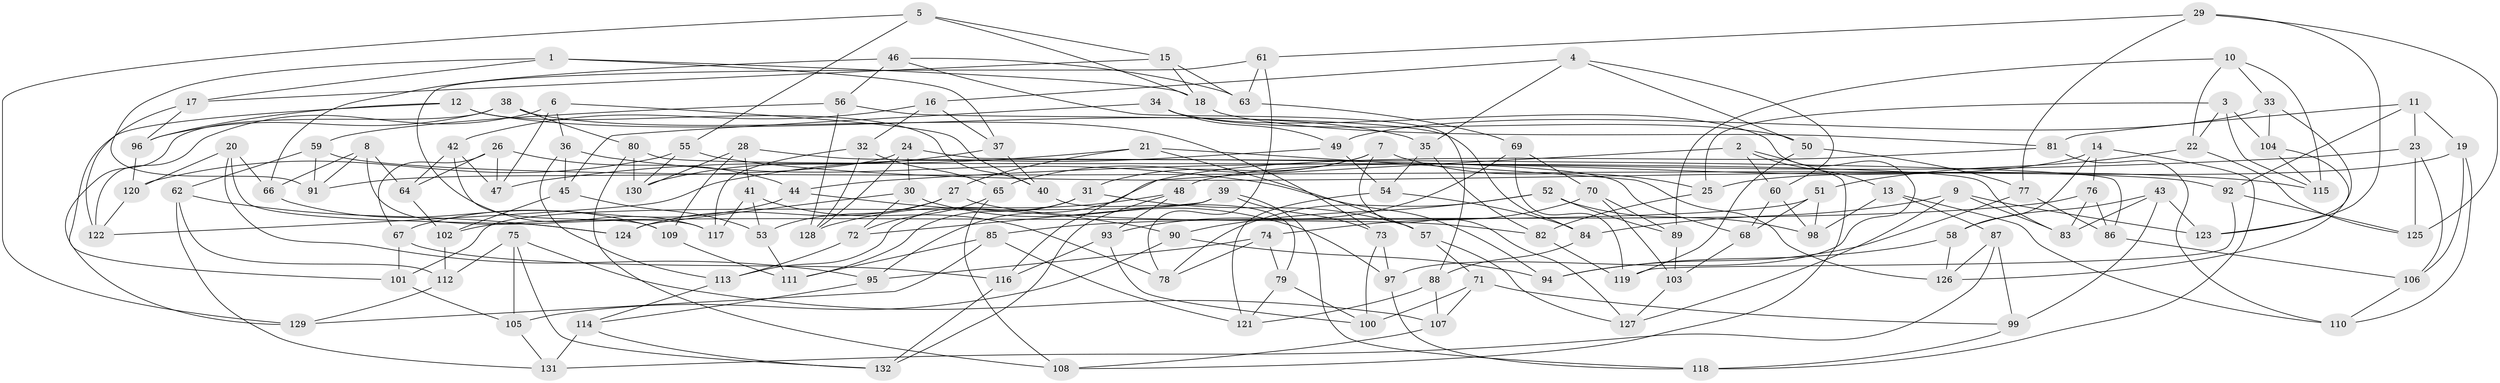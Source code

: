 // Generated by graph-tools (version 1.1) at 2025/16/03/09/25 04:16:20]
// undirected, 132 vertices, 264 edges
graph export_dot {
graph [start="1"]
  node [color=gray90,style=filled];
  1;
  2;
  3;
  4;
  5;
  6;
  7;
  8;
  9;
  10;
  11;
  12;
  13;
  14;
  15;
  16;
  17;
  18;
  19;
  20;
  21;
  22;
  23;
  24;
  25;
  26;
  27;
  28;
  29;
  30;
  31;
  32;
  33;
  34;
  35;
  36;
  37;
  38;
  39;
  40;
  41;
  42;
  43;
  44;
  45;
  46;
  47;
  48;
  49;
  50;
  51;
  52;
  53;
  54;
  55;
  56;
  57;
  58;
  59;
  60;
  61;
  62;
  63;
  64;
  65;
  66;
  67;
  68;
  69;
  70;
  71;
  72;
  73;
  74;
  75;
  76;
  77;
  78;
  79;
  80;
  81;
  82;
  83;
  84;
  85;
  86;
  87;
  88;
  89;
  90;
  91;
  92;
  93;
  94;
  95;
  96;
  97;
  98;
  99;
  100;
  101;
  102;
  103;
  104;
  105;
  106;
  107;
  108;
  109;
  110;
  111;
  112;
  113;
  114;
  115;
  116;
  117;
  118;
  119;
  120;
  121;
  122;
  123;
  124;
  125;
  126;
  127;
  128;
  129;
  130;
  131;
  132;
  1 -- 37;
  1 -- 17;
  1 -- 18;
  1 -- 91;
  2 -- 116;
  2 -- 108;
  2 -- 60;
  2 -- 13;
  3 -- 115;
  3 -- 104;
  3 -- 25;
  3 -- 22;
  4 -- 35;
  4 -- 16;
  4 -- 50;
  4 -- 60;
  5 -- 55;
  5 -- 18;
  5 -- 129;
  5 -- 15;
  6 -- 36;
  6 -- 122;
  6 -- 40;
  6 -- 47;
  7 -- 31;
  7 -- 65;
  7 -- 127;
  7 -- 25;
  8 -- 91;
  8 -- 64;
  8 -- 66;
  8 -- 117;
  9 -- 84;
  9 -- 123;
  9 -- 83;
  9 -- 127;
  10 -- 33;
  10 -- 22;
  10 -- 89;
  10 -- 115;
  11 -- 81;
  11 -- 92;
  11 -- 23;
  11 -- 19;
  12 -- 40;
  12 -- 96;
  12 -- 101;
  12 -- 35;
  13 -- 98;
  13 -- 110;
  13 -- 87;
  14 -- 118;
  14 -- 76;
  14 -- 58;
  14 -- 48;
  15 -- 17;
  15 -- 63;
  15 -- 18;
  16 -- 37;
  16 -- 42;
  16 -- 32;
  17 -- 122;
  17 -- 96;
  18 -- 81;
  19 -- 106;
  19 -- 25;
  19 -- 110;
  20 -- 124;
  20 -- 95;
  20 -- 120;
  20 -- 66;
  21 -- 27;
  21 -- 57;
  21 -- 126;
  21 -- 47;
  22 -- 51;
  22 -- 125;
  23 -- 106;
  23 -- 125;
  23 -- 44;
  24 -- 30;
  24 -- 91;
  24 -- 128;
  24 -- 86;
  25 -- 82;
  26 -- 44;
  26 -- 64;
  26 -- 47;
  26 -- 67;
  27 -- 82;
  27 -- 124;
  27 -- 53;
  28 -- 41;
  28 -- 109;
  28 -- 68;
  28 -- 130;
  29 -- 77;
  29 -- 125;
  29 -- 123;
  29 -- 61;
  30 -- 72;
  30 -- 97;
  30 -- 124;
  31 -- 57;
  31 -- 111;
  31 -- 113;
  32 -- 128;
  32 -- 65;
  32 -- 117;
  33 -- 49;
  33 -- 104;
  33 -- 123;
  34 -- 50;
  34 -- 45;
  34 -- 49;
  34 -- 97;
  35 -- 82;
  35 -- 54;
  36 -- 45;
  36 -- 113;
  36 -- 94;
  37 -- 40;
  37 -- 130;
  38 -- 73;
  38 -- 96;
  38 -- 80;
  38 -- 129;
  39 -- 101;
  39 -- 73;
  39 -- 118;
  39 -- 72;
  40 -- 79;
  41 -- 53;
  41 -- 78;
  41 -- 117;
  42 -- 64;
  42 -- 109;
  42 -- 47;
  43 -- 123;
  43 -- 99;
  43 -- 83;
  43 -- 58;
  44 -- 67;
  44 -- 90;
  45 -- 53;
  45 -- 102;
  46 -- 63;
  46 -- 66;
  46 -- 56;
  46 -- 88;
  48 -- 128;
  48 -- 93;
  48 -- 132;
  49 -- 122;
  49 -- 54;
  50 -- 119;
  50 -- 77;
  51 -- 102;
  51 -- 98;
  51 -- 68;
  52 -- 90;
  52 -- 78;
  52 -- 98;
  52 -- 89;
  53 -- 111;
  54 -- 84;
  54 -- 121;
  55 -- 130;
  55 -- 115;
  55 -- 120;
  56 -- 84;
  56 -- 128;
  56 -- 59;
  57 -- 127;
  57 -- 71;
  58 -- 126;
  58 -- 94;
  59 -- 62;
  59 -- 91;
  59 -- 92;
  60 -- 68;
  60 -- 98;
  61 -- 63;
  61 -- 117;
  61 -- 78;
  62 -- 124;
  62 -- 131;
  62 -- 112;
  63 -- 69;
  64 -- 102;
  65 -- 72;
  65 -- 108;
  66 -- 109;
  67 -- 116;
  67 -- 101;
  68 -- 103;
  69 -- 119;
  69 -- 93;
  69 -- 70;
  70 -- 89;
  70 -- 74;
  70 -- 103;
  71 -- 99;
  71 -- 100;
  71 -- 107;
  72 -- 113;
  73 -- 97;
  73 -- 100;
  74 -- 78;
  74 -- 79;
  74 -- 95;
  75 -- 107;
  75 -- 132;
  75 -- 112;
  75 -- 105;
  76 -- 83;
  76 -- 86;
  76 -- 85;
  77 -- 86;
  77 -- 94;
  79 -- 121;
  79 -- 100;
  80 -- 130;
  80 -- 108;
  80 -- 83;
  81 -- 110;
  81 -- 95;
  82 -- 119;
  84 -- 88;
  85 -- 111;
  85 -- 121;
  85 -- 129;
  86 -- 106;
  87 -- 99;
  87 -- 126;
  87 -- 131;
  88 -- 121;
  88 -- 107;
  89 -- 103;
  90 -- 105;
  90 -- 94;
  92 -- 119;
  92 -- 125;
  93 -- 100;
  93 -- 116;
  95 -- 114;
  96 -- 120;
  97 -- 118;
  99 -- 118;
  101 -- 105;
  102 -- 112;
  103 -- 127;
  104 -- 115;
  104 -- 126;
  105 -- 131;
  106 -- 110;
  107 -- 108;
  109 -- 111;
  112 -- 129;
  113 -- 114;
  114 -- 131;
  114 -- 132;
  116 -- 132;
  120 -- 122;
}
